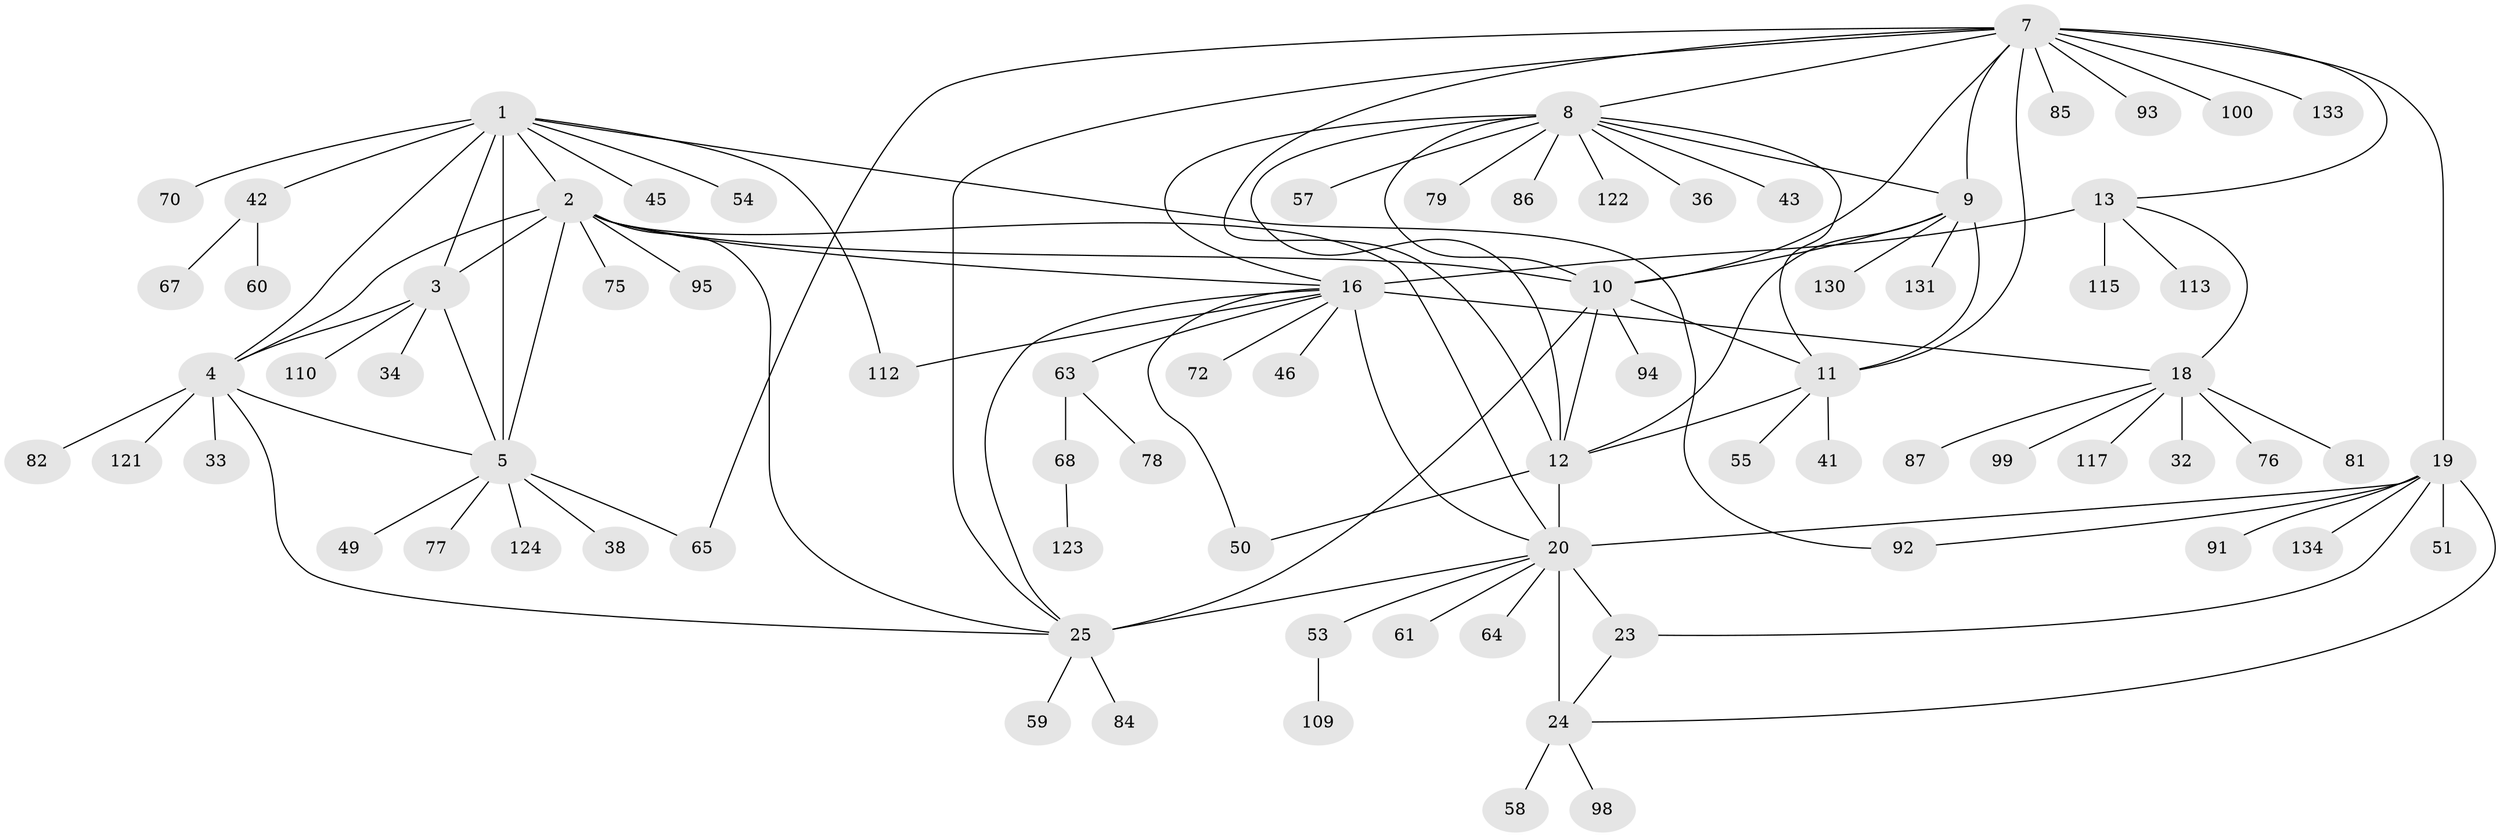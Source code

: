 // original degree distribution, {11: 0.029850746268656716, 7: 0.05970149253731343, 9: 0.007462686567164179, 10: 0.022388059701492536, 5: 0.014925373134328358, 14: 0.007462686567164179, 12: 0.022388059701492536, 8: 0.029850746268656716, 6: 0.022388059701492536, 15: 0.007462686567164179, 1: 0.5671641791044776, 3: 0.029850746268656716, 2: 0.1791044776119403}
// Generated by graph-tools (version 1.1) at 2025/19/03/04/25 18:19:37]
// undirected, 80 vertices, 113 edges
graph export_dot {
graph [start="1"]
  node [color=gray90,style=filled];
  1;
  2;
  3;
  4;
  5 [super="+6"];
  7;
  8;
  9 [super="+44"];
  10;
  11;
  12;
  13 [super="+52+15+14+107+101+103"];
  16 [super="+17+69"];
  18;
  19 [super="+35"];
  20 [super="+21+90"];
  23;
  24;
  25 [super="+26+71+27"];
  32;
  33 [super="+56+40"];
  34;
  36;
  38;
  41;
  42;
  43;
  45;
  46;
  49;
  50;
  51;
  53;
  54;
  55;
  57;
  58;
  59;
  60;
  61;
  63;
  64;
  65;
  67;
  68;
  70 [super="+106"];
  72;
  75;
  76;
  77;
  78;
  79;
  81 [super="+88"];
  82;
  84;
  85 [super="+96"];
  86;
  87;
  91;
  92;
  93 [super="+114"];
  94 [super="+125"];
  95;
  98;
  99;
  100 [super="+132"];
  109;
  110;
  112;
  113;
  115 [super="+127+128"];
  117;
  121;
  122;
  123;
  124;
  130;
  131;
  133;
  134;
  1 -- 2;
  1 -- 3;
  1 -- 4;
  1 -- 5 [weight=2];
  1 -- 42;
  1 -- 45;
  1 -- 54;
  1 -- 70;
  1 -- 92;
  1 -- 112;
  2 -- 3;
  2 -- 4;
  2 -- 5 [weight=2];
  2 -- 10;
  2 -- 16;
  2 -- 75;
  2 -- 95;
  2 -- 25;
  2 -- 20;
  3 -- 4;
  3 -- 5 [weight=2];
  3 -- 34;
  3 -- 110;
  4 -- 5 [weight=2];
  4 -- 33;
  4 -- 82;
  4 -- 121;
  4 -- 25;
  5 -- 38;
  5 -- 49;
  5 -- 65;
  5 -- 77;
  5 -- 124;
  7 -- 8;
  7 -- 9;
  7 -- 10;
  7 -- 11;
  7 -- 12;
  7 -- 19;
  7 -- 65;
  7 -- 85;
  7 -- 93;
  7 -- 100;
  7 -- 133;
  7 -- 25;
  7 -- 13 [weight=2];
  8 -- 9;
  8 -- 10;
  8 -- 11;
  8 -- 12;
  8 -- 16;
  8 -- 36;
  8 -- 43;
  8 -- 57;
  8 -- 79;
  8 -- 86;
  8 -- 122;
  9 -- 10;
  9 -- 11;
  9 -- 12;
  9 -- 130;
  9 -- 131;
  10 -- 11;
  10 -- 12;
  10 -- 94;
  10 -- 25;
  11 -- 12;
  11 -- 41;
  11 -- 55;
  12 -- 50;
  12 -- 20;
  13 -- 16 [weight=6];
  13 -- 18 [weight=3];
  13 -- 115;
  13 -- 113;
  16 -- 18 [weight=2];
  16 -- 46;
  16 -- 50;
  16 -- 112;
  16 -- 72;
  16 -- 63;
  16 -- 25;
  16 -- 20;
  18 -- 32;
  18 -- 76;
  18 -- 81;
  18 -- 87;
  18 -- 99;
  18 -- 117;
  19 -- 20 [weight=3];
  19 -- 23;
  19 -- 24;
  19 -- 51;
  19 -- 91;
  19 -- 92;
  19 -- 134;
  20 -- 23 [weight=3];
  20 -- 24 [weight=3];
  20 -- 64;
  20 -- 53;
  20 -- 25 [weight=3];
  20 -- 61;
  23 -- 24;
  24 -- 58;
  24 -- 98;
  25 -- 59;
  25 -- 84;
  42 -- 60;
  42 -- 67;
  53 -- 109;
  63 -- 68;
  63 -- 78;
  68 -- 123;
}
